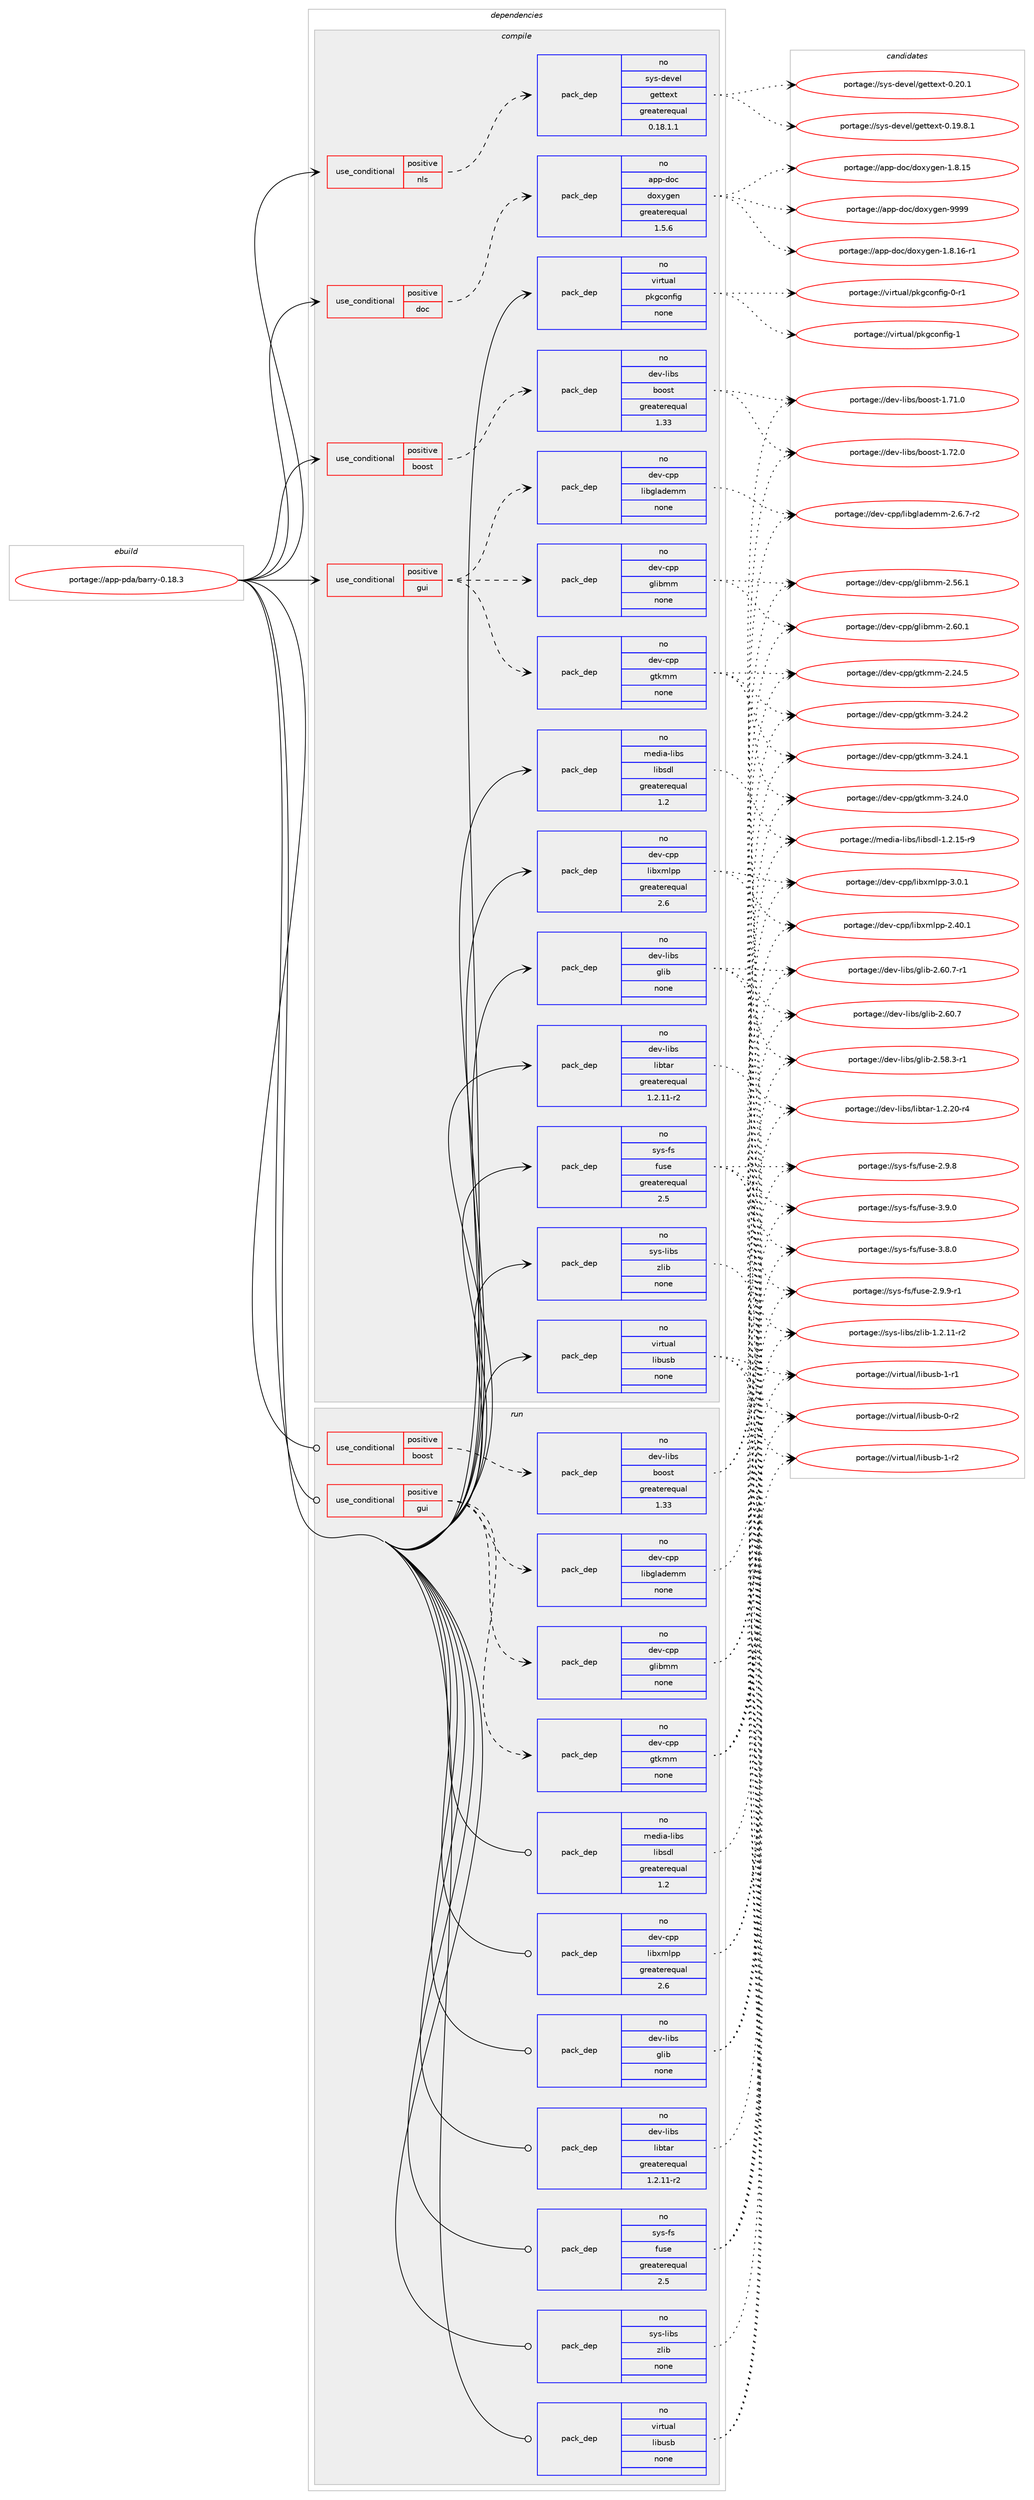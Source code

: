 digraph prolog {

# *************
# Graph options
# *************

newrank=true;
concentrate=true;
compound=true;
graph [rankdir=LR,fontname=Helvetica,fontsize=10,ranksep=1.5];#, ranksep=2.5, nodesep=0.2];
edge  [arrowhead=vee];
node  [fontname=Helvetica,fontsize=10];

# **********
# The ebuild
# **********

subgraph cluster_leftcol {
color=gray;
label=<<i>ebuild</i>>;
id [label="portage://app-pda/barry-0.18.3", color=red, width=4, href="../app-pda/barry-0.18.3.svg"];
}

# ****************
# The dependencies
# ****************

subgraph cluster_midcol {
color=gray;
label=<<i>dependencies</i>>;
subgraph cluster_compile {
fillcolor="#eeeeee";
style=filled;
label=<<i>compile</i>>;
subgraph cond141496 {
dependency603001 [label=<<TABLE BORDER="0" CELLBORDER="1" CELLSPACING="0" CELLPADDING="4"><TR><TD ROWSPAN="3" CELLPADDING="10">use_conditional</TD></TR><TR><TD>positive</TD></TR><TR><TD>boost</TD></TR></TABLE>>, shape=none, color=red];
subgraph pack453446 {
dependency603002 [label=<<TABLE BORDER="0" CELLBORDER="1" CELLSPACING="0" CELLPADDING="4" WIDTH="220"><TR><TD ROWSPAN="6" CELLPADDING="30">pack_dep</TD></TR><TR><TD WIDTH="110">no</TD></TR><TR><TD>dev-libs</TD></TR><TR><TD>boost</TD></TR><TR><TD>greaterequal</TD></TR><TR><TD>1.33</TD></TR></TABLE>>, shape=none, color=blue];
}
dependency603001:e -> dependency603002:w [weight=20,style="dashed",arrowhead="vee"];
}
id:e -> dependency603001:w [weight=20,style="solid",arrowhead="vee"];
subgraph cond141497 {
dependency603003 [label=<<TABLE BORDER="0" CELLBORDER="1" CELLSPACING="0" CELLPADDING="4"><TR><TD ROWSPAN="3" CELLPADDING="10">use_conditional</TD></TR><TR><TD>positive</TD></TR><TR><TD>doc</TD></TR></TABLE>>, shape=none, color=red];
subgraph pack453447 {
dependency603004 [label=<<TABLE BORDER="0" CELLBORDER="1" CELLSPACING="0" CELLPADDING="4" WIDTH="220"><TR><TD ROWSPAN="6" CELLPADDING="30">pack_dep</TD></TR><TR><TD WIDTH="110">no</TD></TR><TR><TD>app-doc</TD></TR><TR><TD>doxygen</TD></TR><TR><TD>greaterequal</TD></TR><TR><TD>1.5.6</TD></TR></TABLE>>, shape=none, color=blue];
}
dependency603003:e -> dependency603004:w [weight=20,style="dashed",arrowhead="vee"];
}
id:e -> dependency603003:w [weight=20,style="solid",arrowhead="vee"];
subgraph cond141498 {
dependency603005 [label=<<TABLE BORDER="0" CELLBORDER="1" CELLSPACING="0" CELLPADDING="4"><TR><TD ROWSPAN="3" CELLPADDING="10">use_conditional</TD></TR><TR><TD>positive</TD></TR><TR><TD>gui</TD></TR></TABLE>>, shape=none, color=red];
subgraph pack453448 {
dependency603006 [label=<<TABLE BORDER="0" CELLBORDER="1" CELLSPACING="0" CELLPADDING="4" WIDTH="220"><TR><TD ROWSPAN="6" CELLPADDING="30">pack_dep</TD></TR><TR><TD WIDTH="110">no</TD></TR><TR><TD>dev-cpp</TD></TR><TR><TD>glibmm</TD></TR><TR><TD>none</TD></TR><TR><TD></TD></TR></TABLE>>, shape=none, color=blue];
}
dependency603005:e -> dependency603006:w [weight=20,style="dashed",arrowhead="vee"];
subgraph pack453449 {
dependency603007 [label=<<TABLE BORDER="0" CELLBORDER="1" CELLSPACING="0" CELLPADDING="4" WIDTH="220"><TR><TD ROWSPAN="6" CELLPADDING="30">pack_dep</TD></TR><TR><TD WIDTH="110">no</TD></TR><TR><TD>dev-cpp</TD></TR><TR><TD>gtkmm</TD></TR><TR><TD>none</TD></TR><TR><TD></TD></TR></TABLE>>, shape=none, color=blue];
}
dependency603005:e -> dependency603007:w [weight=20,style="dashed",arrowhead="vee"];
subgraph pack453450 {
dependency603008 [label=<<TABLE BORDER="0" CELLBORDER="1" CELLSPACING="0" CELLPADDING="4" WIDTH="220"><TR><TD ROWSPAN="6" CELLPADDING="30">pack_dep</TD></TR><TR><TD WIDTH="110">no</TD></TR><TR><TD>dev-cpp</TD></TR><TR><TD>libglademm</TD></TR><TR><TD>none</TD></TR><TR><TD></TD></TR></TABLE>>, shape=none, color=blue];
}
dependency603005:e -> dependency603008:w [weight=20,style="dashed",arrowhead="vee"];
}
id:e -> dependency603005:w [weight=20,style="solid",arrowhead="vee"];
subgraph cond141499 {
dependency603009 [label=<<TABLE BORDER="0" CELLBORDER="1" CELLSPACING="0" CELLPADDING="4"><TR><TD ROWSPAN="3" CELLPADDING="10">use_conditional</TD></TR><TR><TD>positive</TD></TR><TR><TD>nls</TD></TR></TABLE>>, shape=none, color=red];
subgraph pack453451 {
dependency603010 [label=<<TABLE BORDER="0" CELLBORDER="1" CELLSPACING="0" CELLPADDING="4" WIDTH="220"><TR><TD ROWSPAN="6" CELLPADDING="30">pack_dep</TD></TR><TR><TD WIDTH="110">no</TD></TR><TR><TD>sys-devel</TD></TR><TR><TD>gettext</TD></TR><TR><TD>greaterequal</TD></TR><TR><TD>0.18.1.1</TD></TR></TABLE>>, shape=none, color=blue];
}
dependency603009:e -> dependency603010:w [weight=20,style="dashed",arrowhead="vee"];
}
id:e -> dependency603009:w [weight=20,style="solid",arrowhead="vee"];
subgraph pack453452 {
dependency603011 [label=<<TABLE BORDER="0" CELLBORDER="1" CELLSPACING="0" CELLPADDING="4" WIDTH="220"><TR><TD ROWSPAN="6" CELLPADDING="30">pack_dep</TD></TR><TR><TD WIDTH="110">no</TD></TR><TR><TD>dev-cpp</TD></TR><TR><TD>libxmlpp</TD></TR><TR><TD>greaterequal</TD></TR><TR><TD>2.6</TD></TR></TABLE>>, shape=none, color=blue];
}
id:e -> dependency603011:w [weight=20,style="solid",arrowhead="vee"];
subgraph pack453453 {
dependency603012 [label=<<TABLE BORDER="0" CELLBORDER="1" CELLSPACING="0" CELLPADDING="4" WIDTH="220"><TR><TD ROWSPAN="6" CELLPADDING="30">pack_dep</TD></TR><TR><TD WIDTH="110">no</TD></TR><TR><TD>dev-libs</TD></TR><TR><TD>glib</TD></TR><TR><TD>none</TD></TR><TR><TD></TD></TR></TABLE>>, shape=none, color=blue];
}
id:e -> dependency603012:w [weight=20,style="solid",arrowhead="vee"];
subgraph pack453454 {
dependency603013 [label=<<TABLE BORDER="0" CELLBORDER="1" CELLSPACING="0" CELLPADDING="4" WIDTH="220"><TR><TD ROWSPAN="6" CELLPADDING="30">pack_dep</TD></TR><TR><TD WIDTH="110">no</TD></TR><TR><TD>dev-libs</TD></TR><TR><TD>libtar</TD></TR><TR><TD>greaterequal</TD></TR><TR><TD>1.2.11-r2</TD></TR></TABLE>>, shape=none, color=blue];
}
id:e -> dependency603013:w [weight=20,style="solid",arrowhead="vee"];
subgraph pack453455 {
dependency603014 [label=<<TABLE BORDER="0" CELLBORDER="1" CELLSPACING="0" CELLPADDING="4" WIDTH="220"><TR><TD ROWSPAN="6" CELLPADDING="30">pack_dep</TD></TR><TR><TD WIDTH="110">no</TD></TR><TR><TD>media-libs</TD></TR><TR><TD>libsdl</TD></TR><TR><TD>greaterequal</TD></TR><TR><TD>1.2</TD></TR></TABLE>>, shape=none, color=blue];
}
id:e -> dependency603014:w [weight=20,style="solid",arrowhead="vee"];
subgraph pack453456 {
dependency603015 [label=<<TABLE BORDER="0" CELLBORDER="1" CELLSPACING="0" CELLPADDING="4" WIDTH="220"><TR><TD ROWSPAN="6" CELLPADDING="30">pack_dep</TD></TR><TR><TD WIDTH="110">no</TD></TR><TR><TD>sys-fs</TD></TR><TR><TD>fuse</TD></TR><TR><TD>greaterequal</TD></TR><TR><TD>2.5</TD></TR></TABLE>>, shape=none, color=blue];
}
id:e -> dependency603015:w [weight=20,style="solid",arrowhead="vee"];
subgraph pack453457 {
dependency603016 [label=<<TABLE BORDER="0" CELLBORDER="1" CELLSPACING="0" CELLPADDING="4" WIDTH="220"><TR><TD ROWSPAN="6" CELLPADDING="30">pack_dep</TD></TR><TR><TD WIDTH="110">no</TD></TR><TR><TD>sys-libs</TD></TR><TR><TD>zlib</TD></TR><TR><TD>none</TD></TR><TR><TD></TD></TR></TABLE>>, shape=none, color=blue];
}
id:e -> dependency603016:w [weight=20,style="solid",arrowhead="vee"];
subgraph pack453458 {
dependency603017 [label=<<TABLE BORDER="0" CELLBORDER="1" CELLSPACING="0" CELLPADDING="4" WIDTH="220"><TR><TD ROWSPAN="6" CELLPADDING="30">pack_dep</TD></TR><TR><TD WIDTH="110">no</TD></TR><TR><TD>virtual</TD></TR><TR><TD>libusb</TD></TR><TR><TD>none</TD></TR><TR><TD></TD></TR></TABLE>>, shape=none, color=blue];
}
id:e -> dependency603017:w [weight=20,style="solid",arrowhead="vee"];
subgraph pack453459 {
dependency603018 [label=<<TABLE BORDER="0" CELLBORDER="1" CELLSPACING="0" CELLPADDING="4" WIDTH="220"><TR><TD ROWSPAN="6" CELLPADDING="30">pack_dep</TD></TR><TR><TD WIDTH="110">no</TD></TR><TR><TD>virtual</TD></TR><TR><TD>pkgconfig</TD></TR><TR><TD>none</TD></TR><TR><TD></TD></TR></TABLE>>, shape=none, color=blue];
}
id:e -> dependency603018:w [weight=20,style="solid",arrowhead="vee"];
}
subgraph cluster_compileandrun {
fillcolor="#eeeeee";
style=filled;
label=<<i>compile and run</i>>;
}
subgraph cluster_run {
fillcolor="#eeeeee";
style=filled;
label=<<i>run</i>>;
subgraph cond141500 {
dependency603019 [label=<<TABLE BORDER="0" CELLBORDER="1" CELLSPACING="0" CELLPADDING="4"><TR><TD ROWSPAN="3" CELLPADDING="10">use_conditional</TD></TR><TR><TD>positive</TD></TR><TR><TD>boost</TD></TR></TABLE>>, shape=none, color=red];
subgraph pack453460 {
dependency603020 [label=<<TABLE BORDER="0" CELLBORDER="1" CELLSPACING="0" CELLPADDING="4" WIDTH="220"><TR><TD ROWSPAN="6" CELLPADDING="30">pack_dep</TD></TR><TR><TD WIDTH="110">no</TD></TR><TR><TD>dev-libs</TD></TR><TR><TD>boost</TD></TR><TR><TD>greaterequal</TD></TR><TR><TD>1.33</TD></TR></TABLE>>, shape=none, color=blue];
}
dependency603019:e -> dependency603020:w [weight=20,style="dashed",arrowhead="vee"];
}
id:e -> dependency603019:w [weight=20,style="solid",arrowhead="odot"];
subgraph cond141501 {
dependency603021 [label=<<TABLE BORDER="0" CELLBORDER="1" CELLSPACING="0" CELLPADDING="4"><TR><TD ROWSPAN="3" CELLPADDING="10">use_conditional</TD></TR><TR><TD>positive</TD></TR><TR><TD>gui</TD></TR></TABLE>>, shape=none, color=red];
subgraph pack453461 {
dependency603022 [label=<<TABLE BORDER="0" CELLBORDER="1" CELLSPACING="0" CELLPADDING="4" WIDTH="220"><TR><TD ROWSPAN="6" CELLPADDING="30">pack_dep</TD></TR><TR><TD WIDTH="110">no</TD></TR><TR><TD>dev-cpp</TD></TR><TR><TD>glibmm</TD></TR><TR><TD>none</TD></TR><TR><TD></TD></TR></TABLE>>, shape=none, color=blue];
}
dependency603021:e -> dependency603022:w [weight=20,style="dashed",arrowhead="vee"];
subgraph pack453462 {
dependency603023 [label=<<TABLE BORDER="0" CELLBORDER="1" CELLSPACING="0" CELLPADDING="4" WIDTH="220"><TR><TD ROWSPAN="6" CELLPADDING="30">pack_dep</TD></TR><TR><TD WIDTH="110">no</TD></TR><TR><TD>dev-cpp</TD></TR><TR><TD>gtkmm</TD></TR><TR><TD>none</TD></TR><TR><TD></TD></TR></TABLE>>, shape=none, color=blue];
}
dependency603021:e -> dependency603023:w [weight=20,style="dashed",arrowhead="vee"];
subgraph pack453463 {
dependency603024 [label=<<TABLE BORDER="0" CELLBORDER="1" CELLSPACING="0" CELLPADDING="4" WIDTH="220"><TR><TD ROWSPAN="6" CELLPADDING="30">pack_dep</TD></TR><TR><TD WIDTH="110">no</TD></TR><TR><TD>dev-cpp</TD></TR><TR><TD>libglademm</TD></TR><TR><TD>none</TD></TR><TR><TD></TD></TR></TABLE>>, shape=none, color=blue];
}
dependency603021:e -> dependency603024:w [weight=20,style="dashed",arrowhead="vee"];
}
id:e -> dependency603021:w [weight=20,style="solid",arrowhead="odot"];
subgraph pack453464 {
dependency603025 [label=<<TABLE BORDER="0" CELLBORDER="1" CELLSPACING="0" CELLPADDING="4" WIDTH="220"><TR><TD ROWSPAN="6" CELLPADDING="30">pack_dep</TD></TR><TR><TD WIDTH="110">no</TD></TR><TR><TD>dev-cpp</TD></TR><TR><TD>libxmlpp</TD></TR><TR><TD>greaterequal</TD></TR><TR><TD>2.6</TD></TR></TABLE>>, shape=none, color=blue];
}
id:e -> dependency603025:w [weight=20,style="solid",arrowhead="odot"];
subgraph pack453465 {
dependency603026 [label=<<TABLE BORDER="0" CELLBORDER="1" CELLSPACING="0" CELLPADDING="4" WIDTH="220"><TR><TD ROWSPAN="6" CELLPADDING="30">pack_dep</TD></TR><TR><TD WIDTH="110">no</TD></TR><TR><TD>dev-libs</TD></TR><TR><TD>glib</TD></TR><TR><TD>none</TD></TR><TR><TD></TD></TR></TABLE>>, shape=none, color=blue];
}
id:e -> dependency603026:w [weight=20,style="solid",arrowhead="odot"];
subgraph pack453466 {
dependency603027 [label=<<TABLE BORDER="0" CELLBORDER="1" CELLSPACING="0" CELLPADDING="4" WIDTH="220"><TR><TD ROWSPAN="6" CELLPADDING="30">pack_dep</TD></TR><TR><TD WIDTH="110">no</TD></TR><TR><TD>dev-libs</TD></TR><TR><TD>libtar</TD></TR><TR><TD>greaterequal</TD></TR><TR><TD>1.2.11-r2</TD></TR></TABLE>>, shape=none, color=blue];
}
id:e -> dependency603027:w [weight=20,style="solid",arrowhead="odot"];
subgraph pack453467 {
dependency603028 [label=<<TABLE BORDER="0" CELLBORDER="1" CELLSPACING="0" CELLPADDING="4" WIDTH="220"><TR><TD ROWSPAN="6" CELLPADDING="30">pack_dep</TD></TR><TR><TD WIDTH="110">no</TD></TR><TR><TD>media-libs</TD></TR><TR><TD>libsdl</TD></TR><TR><TD>greaterequal</TD></TR><TR><TD>1.2</TD></TR></TABLE>>, shape=none, color=blue];
}
id:e -> dependency603028:w [weight=20,style="solid",arrowhead="odot"];
subgraph pack453468 {
dependency603029 [label=<<TABLE BORDER="0" CELLBORDER="1" CELLSPACING="0" CELLPADDING="4" WIDTH="220"><TR><TD ROWSPAN="6" CELLPADDING="30">pack_dep</TD></TR><TR><TD WIDTH="110">no</TD></TR><TR><TD>sys-fs</TD></TR><TR><TD>fuse</TD></TR><TR><TD>greaterequal</TD></TR><TR><TD>2.5</TD></TR></TABLE>>, shape=none, color=blue];
}
id:e -> dependency603029:w [weight=20,style="solid",arrowhead="odot"];
subgraph pack453469 {
dependency603030 [label=<<TABLE BORDER="0" CELLBORDER="1" CELLSPACING="0" CELLPADDING="4" WIDTH="220"><TR><TD ROWSPAN="6" CELLPADDING="30">pack_dep</TD></TR><TR><TD WIDTH="110">no</TD></TR><TR><TD>sys-libs</TD></TR><TR><TD>zlib</TD></TR><TR><TD>none</TD></TR><TR><TD></TD></TR></TABLE>>, shape=none, color=blue];
}
id:e -> dependency603030:w [weight=20,style="solid",arrowhead="odot"];
subgraph pack453470 {
dependency603031 [label=<<TABLE BORDER="0" CELLBORDER="1" CELLSPACING="0" CELLPADDING="4" WIDTH="220"><TR><TD ROWSPAN="6" CELLPADDING="30">pack_dep</TD></TR><TR><TD WIDTH="110">no</TD></TR><TR><TD>virtual</TD></TR><TR><TD>libusb</TD></TR><TR><TD>none</TD></TR><TR><TD></TD></TR></TABLE>>, shape=none, color=blue];
}
id:e -> dependency603031:w [weight=20,style="solid",arrowhead="odot"];
}
}

# **************
# The candidates
# **************

subgraph cluster_choices {
rank=same;
color=gray;
label=<<i>candidates</i>>;

subgraph choice453446 {
color=black;
nodesep=1;
choice1001011184510810598115479811111111511645494655504648 [label="portage://dev-libs/boost-1.72.0", color=red, width=4,href="../dev-libs/boost-1.72.0.svg"];
choice1001011184510810598115479811111111511645494655494648 [label="portage://dev-libs/boost-1.71.0", color=red, width=4,href="../dev-libs/boost-1.71.0.svg"];
dependency603002:e -> choice1001011184510810598115479811111111511645494655504648:w [style=dotted,weight="100"];
dependency603002:e -> choice1001011184510810598115479811111111511645494655494648:w [style=dotted,weight="100"];
}
subgraph choice453447 {
color=black;
nodesep=1;
choice971121124510011199471001111201211031011104557575757 [label="portage://app-doc/doxygen-9999", color=red, width=4,href="../app-doc/doxygen-9999.svg"];
choice97112112451001119947100111120121103101110454946564649544511449 [label="portage://app-doc/doxygen-1.8.16-r1", color=red, width=4,href="../app-doc/doxygen-1.8.16-r1.svg"];
choice9711211245100111994710011112012110310111045494656464953 [label="portage://app-doc/doxygen-1.8.15", color=red, width=4,href="../app-doc/doxygen-1.8.15.svg"];
dependency603004:e -> choice971121124510011199471001111201211031011104557575757:w [style=dotted,weight="100"];
dependency603004:e -> choice97112112451001119947100111120121103101110454946564649544511449:w [style=dotted,weight="100"];
dependency603004:e -> choice9711211245100111994710011112012110310111045494656464953:w [style=dotted,weight="100"];
}
subgraph choice453448 {
color=black;
nodesep=1;
choice1001011184599112112471031081059810910945504654484649 [label="portage://dev-cpp/glibmm-2.60.1", color=red, width=4,href="../dev-cpp/glibmm-2.60.1.svg"];
choice1001011184599112112471031081059810910945504653544649 [label="portage://dev-cpp/glibmm-2.56.1", color=red, width=4,href="../dev-cpp/glibmm-2.56.1.svg"];
dependency603006:e -> choice1001011184599112112471031081059810910945504654484649:w [style=dotted,weight="100"];
dependency603006:e -> choice1001011184599112112471031081059810910945504653544649:w [style=dotted,weight="100"];
}
subgraph choice453449 {
color=black;
nodesep=1;
choice10010111845991121124710311610710910945514650524650 [label="portage://dev-cpp/gtkmm-3.24.2", color=red, width=4,href="../dev-cpp/gtkmm-3.24.2.svg"];
choice10010111845991121124710311610710910945514650524649 [label="portage://dev-cpp/gtkmm-3.24.1", color=red, width=4,href="../dev-cpp/gtkmm-3.24.1.svg"];
choice10010111845991121124710311610710910945514650524648 [label="portage://dev-cpp/gtkmm-3.24.0", color=red, width=4,href="../dev-cpp/gtkmm-3.24.0.svg"];
choice10010111845991121124710311610710910945504650524653 [label="portage://dev-cpp/gtkmm-2.24.5", color=red, width=4,href="../dev-cpp/gtkmm-2.24.5.svg"];
dependency603007:e -> choice10010111845991121124710311610710910945514650524650:w [style=dotted,weight="100"];
dependency603007:e -> choice10010111845991121124710311610710910945514650524649:w [style=dotted,weight="100"];
dependency603007:e -> choice10010111845991121124710311610710910945514650524648:w [style=dotted,weight="100"];
dependency603007:e -> choice10010111845991121124710311610710910945504650524653:w [style=dotted,weight="100"];
}
subgraph choice453450 {
color=black;
nodesep=1;
choice10010111845991121124710810598103108971001011091094550465446554511450 [label="portage://dev-cpp/libglademm-2.6.7-r2", color=red, width=4,href="../dev-cpp/libglademm-2.6.7-r2.svg"];
dependency603008:e -> choice10010111845991121124710810598103108971001011091094550465446554511450:w [style=dotted,weight="100"];
}
subgraph choice453451 {
color=black;
nodesep=1;
choice115121115451001011181011084710310111611610112011645484650484649 [label="portage://sys-devel/gettext-0.20.1", color=red, width=4,href="../sys-devel/gettext-0.20.1.svg"];
choice1151211154510010111810110847103101116116101120116454846495746564649 [label="portage://sys-devel/gettext-0.19.8.1", color=red, width=4,href="../sys-devel/gettext-0.19.8.1.svg"];
dependency603010:e -> choice115121115451001011181011084710310111611610112011645484650484649:w [style=dotted,weight="100"];
dependency603010:e -> choice1151211154510010111810110847103101116116101120116454846495746564649:w [style=dotted,weight="100"];
}
subgraph choice453452 {
color=black;
nodesep=1;
choice10010111845991121124710810598120109108112112455146484649 [label="portage://dev-cpp/libxmlpp-3.0.1", color=red, width=4,href="../dev-cpp/libxmlpp-3.0.1.svg"];
choice1001011184599112112471081059812010910811211245504652484649 [label="portage://dev-cpp/libxmlpp-2.40.1", color=red, width=4,href="../dev-cpp/libxmlpp-2.40.1.svg"];
dependency603011:e -> choice10010111845991121124710810598120109108112112455146484649:w [style=dotted,weight="100"];
dependency603011:e -> choice1001011184599112112471081059812010910811211245504652484649:w [style=dotted,weight="100"];
}
subgraph choice453453 {
color=black;
nodesep=1;
choice10010111845108105981154710310810598455046544846554511449 [label="portage://dev-libs/glib-2.60.7-r1", color=red, width=4,href="../dev-libs/glib-2.60.7-r1.svg"];
choice1001011184510810598115471031081059845504654484655 [label="portage://dev-libs/glib-2.60.7", color=red, width=4,href="../dev-libs/glib-2.60.7.svg"];
choice10010111845108105981154710310810598455046535646514511449 [label="portage://dev-libs/glib-2.58.3-r1", color=red, width=4,href="../dev-libs/glib-2.58.3-r1.svg"];
dependency603012:e -> choice10010111845108105981154710310810598455046544846554511449:w [style=dotted,weight="100"];
dependency603012:e -> choice1001011184510810598115471031081059845504654484655:w [style=dotted,weight="100"];
dependency603012:e -> choice10010111845108105981154710310810598455046535646514511449:w [style=dotted,weight="100"];
}
subgraph choice453454 {
color=black;
nodesep=1;
choice1001011184510810598115471081059811697114454946504650484511452 [label="portage://dev-libs/libtar-1.2.20-r4", color=red, width=4,href="../dev-libs/libtar-1.2.20-r4.svg"];
dependency603013:e -> choice1001011184510810598115471081059811697114454946504650484511452:w [style=dotted,weight="100"];
}
subgraph choice453455 {
color=black;
nodesep=1;
choice1091011001059745108105981154710810598115100108454946504649534511457 [label="portage://media-libs/libsdl-1.2.15-r9", color=red, width=4,href="../media-libs/libsdl-1.2.15-r9.svg"];
dependency603014:e -> choice1091011001059745108105981154710810598115100108454946504649534511457:w [style=dotted,weight="100"];
}
subgraph choice453456 {
color=black;
nodesep=1;
choice1151211154510211547102117115101455146574648 [label="portage://sys-fs/fuse-3.9.0", color=red, width=4,href="../sys-fs/fuse-3.9.0.svg"];
choice1151211154510211547102117115101455146564648 [label="portage://sys-fs/fuse-3.8.0", color=red, width=4,href="../sys-fs/fuse-3.8.0.svg"];
choice11512111545102115471021171151014550465746574511449 [label="portage://sys-fs/fuse-2.9.9-r1", color=red, width=4,href="../sys-fs/fuse-2.9.9-r1.svg"];
choice1151211154510211547102117115101455046574656 [label="portage://sys-fs/fuse-2.9.8", color=red, width=4,href="../sys-fs/fuse-2.9.8.svg"];
dependency603015:e -> choice1151211154510211547102117115101455146574648:w [style=dotted,weight="100"];
dependency603015:e -> choice1151211154510211547102117115101455146564648:w [style=dotted,weight="100"];
dependency603015:e -> choice11512111545102115471021171151014550465746574511449:w [style=dotted,weight="100"];
dependency603015:e -> choice1151211154510211547102117115101455046574656:w [style=dotted,weight="100"];
}
subgraph choice453457 {
color=black;
nodesep=1;
choice11512111545108105981154712210810598454946504649494511450 [label="portage://sys-libs/zlib-1.2.11-r2", color=red, width=4,href="../sys-libs/zlib-1.2.11-r2.svg"];
dependency603016:e -> choice11512111545108105981154712210810598454946504649494511450:w [style=dotted,weight="100"];
}
subgraph choice453458 {
color=black;
nodesep=1;
choice1181051141161179710847108105981171159845494511450 [label="portage://virtual/libusb-1-r2", color=red, width=4,href="../virtual/libusb-1-r2.svg"];
choice1181051141161179710847108105981171159845494511449 [label="portage://virtual/libusb-1-r1", color=red, width=4,href="../virtual/libusb-1-r1.svg"];
choice1181051141161179710847108105981171159845484511450 [label="portage://virtual/libusb-0-r2", color=red, width=4,href="../virtual/libusb-0-r2.svg"];
dependency603017:e -> choice1181051141161179710847108105981171159845494511450:w [style=dotted,weight="100"];
dependency603017:e -> choice1181051141161179710847108105981171159845494511449:w [style=dotted,weight="100"];
dependency603017:e -> choice1181051141161179710847108105981171159845484511450:w [style=dotted,weight="100"];
}
subgraph choice453459 {
color=black;
nodesep=1;
choice1181051141161179710847112107103991111101021051034549 [label="portage://virtual/pkgconfig-1", color=red, width=4,href="../virtual/pkgconfig-1.svg"];
choice11810511411611797108471121071039911111010210510345484511449 [label="portage://virtual/pkgconfig-0-r1", color=red, width=4,href="../virtual/pkgconfig-0-r1.svg"];
dependency603018:e -> choice1181051141161179710847112107103991111101021051034549:w [style=dotted,weight="100"];
dependency603018:e -> choice11810511411611797108471121071039911111010210510345484511449:w [style=dotted,weight="100"];
}
subgraph choice453460 {
color=black;
nodesep=1;
choice1001011184510810598115479811111111511645494655504648 [label="portage://dev-libs/boost-1.72.0", color=red, width=4,href="../dev-libs/boost-1.72.0.svg"];
choice1001011184510810598115479811111111511645494655494648 [label="portage://dev-libs/boost-1.71.0", color=red, width=4,href="../dev-libs/boost-1.71.0.svg"];
dependency603020:e -> choice1001011184510810598115479811111111511645494655504648:w [style=dotted,weight="100"];
dependency603020:e -> choice1001011184510810598115479811111111511645494655494648:w [style=dotted,weight="100"];
}
subgraph choice453461 {
color=black;
nodesep=1;
choice1001011184599112112471031081059810910945504654484649 [label="portage://dev-cpp/glibmm-2.60.1", color=red, width=4,href="../dev-cpp/glibmm-2.60.1.svg"];
choice1001011184599112112471031081059810910945504653544649 [label="portage://dev-cpp/glibmm-2.56.1", color=red, width=4,href="../dev-cpp/glibmm-2.56.1.svg"];
dependency603022:e -> choice1001011184599112112471031081059810910945504654484649:w [style=dotted,weight="100"];
dependency603022:e -> choice1001011184599112112471031081059810910945504653544649:w [style=dotted,weight="100"];
}
subgraph choice453462 {
color=black;
nodesep=1;
choice10010111845991121124710311610710910945514650524650 [label="portage://dev-cpp/gtkmm-3.24.2", color=red, width=4,href="../dev-cpp/gtkmm-3.24.2.svg"];
choice10010111845991121124710311610710910945514650524649 [label="portage://dev-cpp/gtkmm-3.24.1", color=red, width=4,href="../dev-cpp/gtkmm-3.24.1.svg"];
choice10010111845991121124710311610710910945514650524648 [label="portage://dev-cpp/gtkmm-3.24.0", color=red, width=4,href="../dev-cpp/gtkmm-3.24.0.svg"];
choice10010111845991121124710311610710910945504650524653 [label="portage://dev-cpp/gtkmm-2.24.5", color=red, width=4,href="../dev-cpp/gtkmm-2.24.5.svg"];
dependency603023:e -> choice10010111845991121124710311610710910945514650524650:w [style=dotted,weight="100"];
dependency603023:e -> choice10010111845991121124710311610710910945514650524649:w [style=dotted,weight="100"];
dependency603023:e -> choice10010111845991121124710311610710910945514650524648:w [style=dotted,weight="100"];
dependency603023:e -> choice10010111845991121124710311610710910945504650524653:w [style=dotted,weight="100"];
}
subgraph choice453463 {
color=black;
nodesep=1;
choice10010111845991121124710810598103108971001011091094550465446554511450 [label="portage://dev-cpp/libglademm-2.6.7-r2", color=red, width=4,href="../dev-cpp/libglademm-2.6.7-r2.svg"];
dependency603024:e -> choice10010111845991121124710810598103108971001011091094550465446554511450:w [style=dotted,weight="100"];
}
subgraph choice453464 {
color=black;
nodesep=1;
choice10010111845991121124710810598120109108112112455146484649 [label="portage://dev-cpp/libxmlpp-3.0.1", color=red, width=4,href="../dev-cpp/libxmlpp-3.0.1.svg"];
choice1001011184599112112471081059812010910811211245504652484649 [label="portage://dev-cpp/libxmlpp-2.40.1", color=red, width=4,href="../dev-cpp/libxmlpp-2.40.1.svg"];
dependency603025:e -> choice10010111845991121124710810598120109108112112455146484649:w [style=dotted,weight="100"];
dependency603025:e -> choice1001011184599112112471081059812010910811211245504652484649:w [style=dotted,weight="100"];
}
subgraph choice453465 {
color=black;
nodesep=1;
choice10010111845108105981154710310810598455046544846554511449 [label="portage://dev-libs/glib-2.60.7-r1", color=red, width=4,href="../dev-libs/glib-2.60.7-r1.svg"];
choice1001011184510810598115471031081059845504654484655 [label="portage://dev-libs/glib-2.60.7", color=red, width=4,href="../dev-libs/glib-2.60.7.svg"];
choice10010111845108105981154710310810598455046535646514511449 [label="portage://dev-libs/glib-2.58.3-r1", color=red, width=4,href="../dev-libs/glib-2.58.3-r1.svg"];
dependency603026:e -> choice10010111845108105981154710310810598455046544846554511449:w [style=dotted,weight="100"];
dependency603026:e -> choice1001011184510810598115471031081059845504654484655:w [style=dotted,weight="100"];
dependency603026:e -> choice10010111845108105981154710310810598455046535646514511449:w [style=dotted,weight="100"];
}
subgraph choice453466 {
color=black;
nodesep=1;
choice1001011184510810598115471081059811697114454946504650484511452 [label="portage://dev-libs/libtar-1.2.20-r4", color=red, width=4,href="../dev-libs/libtar-1.2.20-r4.svg"];
dependency603027:e -> choice1001011184510810598115471081059811697114454946504650484511452:w [style=dotted,weight="100"];
}
subgraph choice453467 {
color=black;
nodesep=1;
choice1091011001059745108105981154710810598115100108454946504649534511457 [label="portage://media-libs/libsdl-1.2.15-r9", color=red, width=4,href="../media-libs/libsdl-1.2.15-r9.svg"];
dependency603028:e -> choice1091011001059745108105981154710810598115100108454946504649534511457:w [style=dotted,weight="100"];
}
subgraph choice453468 {
color=black;
nodesep=1;
choice1151211154510211547102117115101455146574648 [label="portage://sys-fs/fuse-3.9.0", color=red, width=4,href="../sys-fs/fuse-3.9.0.svg"];
choice1151211154510211547102117115101455146564648 [label="portage://sys-fs/fuse-3.8.0", color=red, width=4,href="../sys-fs/fuse-3.8.0.svg"];
choice11512111545102115471021171151014550465746574511449 [label="portage://sys-fs/fuse-2.9.9-r1", color=red, width=4,href="../sys-fs/fuse-2.9.9-r1.svg"];
choice1151211154510211547102117115101455046574656 [label="portage://sys-fs/fuse-2.9.8", color=red, width=4,href="../sys-fs/fuse-2.9.8.svg"];
dependency603029:e -> choice1151211154510211547102117115101455146574648:w [style=dotted,weight="100"];
dependency603029:e -> choice1151211154510211547102117115101455146564648:w [style=dotted,weight="100"];
dependency603029:e -> choice11512111545102115471021171151014550465746574511449:w [style=dotted,weight="100"];
dependency603029:e -> choice1151211154510211547102117115101455046574656:w [style=dotted,weight="100"];
}
subgraph choice453469 {
color=black;
nodesep=1;
choice11512111545108105981154712210810598454946504649494511450 [label="portage://sys-libs/zlib-1.2.11-r2", color=red, width=4,href="../sys-libs/zlib-1.2.11-r2.svg"];
dependency603030:e -> choice11512111545108105981154712210810598454946504649494511450:w [style=dotted,weight="100"];
}
subgraph choice453470 {
color=black;
nodesep=1;
choice1181051141161179710847108105981171159845494511450 [label="portage://virtual/libusb-1-r2", color=red, width=4,href="../virtual/libusb-1-r2.svg"];
choice1181051141161179710847108105981171159845494511449 [label="portage://virtual/libusb-1-r1", color=red, width=4,href="../virtual/libusb-1-r1.svg"];
choice1181051141161179710847108105981171159845484511450 [label="portage://virtual/libusb-0-r2", color=red, width=4,href="../virtual/libusb-0-r2.svg"];
dependency603031:e -> choice1181051141161179710847108105981171159845494511450:w [style=dotted,weight="100"];
dependency603031:e -> choice1181051141161179710847108105981171159845494511449:w [style=dotted,weight="100"];
dependency603031:e -> choice1181051141161179710847108105981171159845484511450:w [style=dotted,weight="100"];
}
}

}
